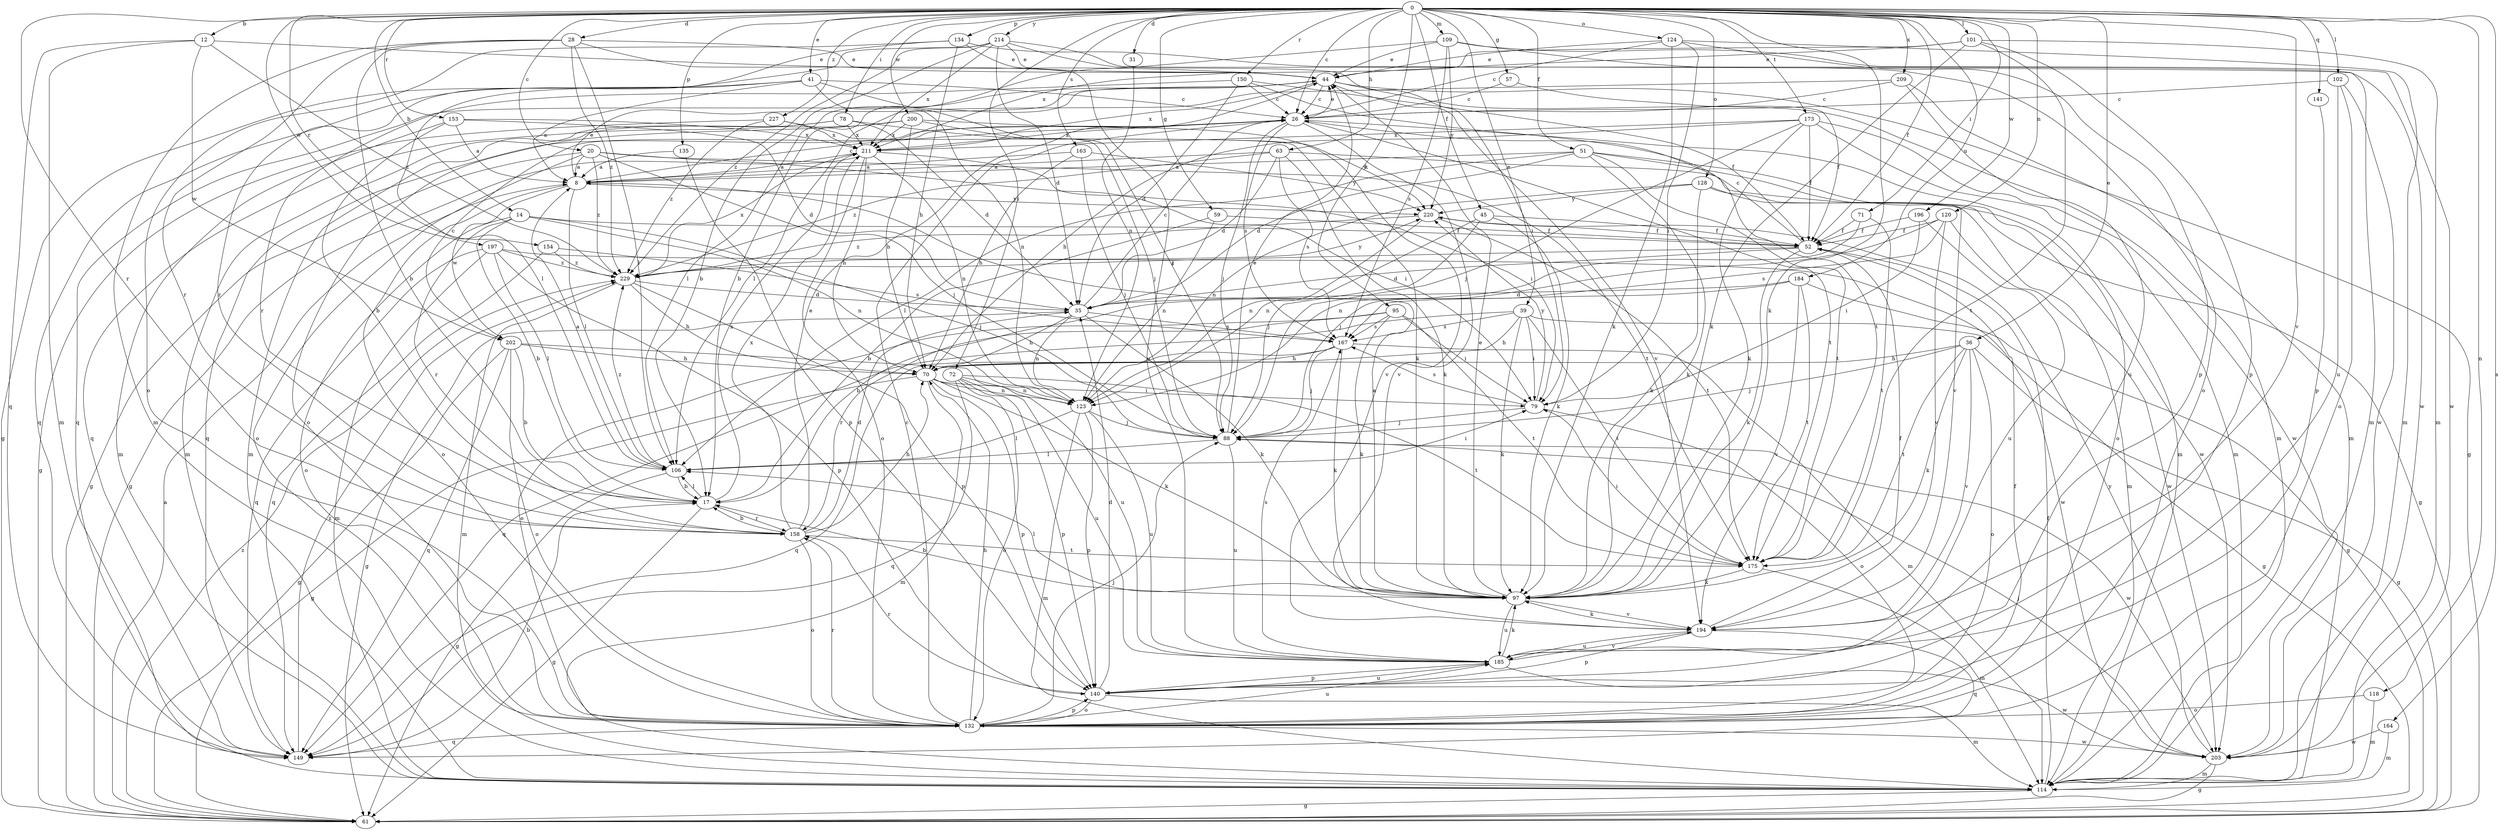 strict digraph  {
0;
8;
12;
14;
17;
20;
26;
28;
31;
35;
36;
39;
41;
44;
45;
51;
52;
57;
59;
61;
63;
70;
71;
72;
78;
79;
88;
95;
97;
101;
102;
106;
109;
114;
118;
120;
123;
124;
128;
132;
134;
135;
140;
141;
149;
150;
153;
154;
158;
163;
164;
167;
173;
175;
184;
185;
194;
196;
197;
200;
202;
203;
209;
211;
214;
220;
227;
229;
0 -> 12  [label=b];
0 -> 14  [label=b];
0 -> 20  [label=c];
0 -> 26  [label=c];
0 -> 28  [label=d];
0 -> 31  [label=d];
0 -> 36  [label=e];
0 -> 39  [label=e];
0 -> 41  [label=e];
0 -> 45  [label=f];
0 -> 51  [label=f];
0 -> 52  [label=f];
0 -> 57  [label=g];
0 -> 59  [label=g];
0 -> 63  [label=h];
0 -> 71  [label=i];
0 -> 72  [label=i];
0 -> 78  [label=i];
0 -> 95  [label=k];
0 -> 97  [label=k];
0 -> 101  [label=l];
0 -> 102  [label=l];
0 -> 109  [label=m];
0 -> 118  [label=n];
0 -> 120  [label=n];
0 -> 124  [label=o];
0 -> 128  [label=o];
0 -> 134  [label=p];
0 -> 135  [label=p];
0 -> 141  [label=q];
0 -> 150  [label=r];
0 -> 153  [label=r];
0 -> 154  [label=r];
0 -> 158  [label=r];
0 -> 163  [label=s];
0 -> 164  [label=s];
0 -> 173  [label=t];
0 -> 184  [label=u];
0 -> 194  [label=v];
0 -> 196  [label=w];
0 -> 197  [label=w];
0 -> 200  [label=w];
0 -> 209  [label=x];
0 -> 214  [label=y];
0 -> 227  [label=z];
8 -> 26  [label=c];
8 -> 44  [label=e];
8 -> 106  [label=l];
8 -> 132  [label=o];
8 -> 202  [label=w];
8 -> 220  [label=y];
12 -> 44  [label=e];
12 -> 114  [label=m];
12 -> 149  [label=q];
12 -> 202  [label=w];
12 -> 229  [label=z];
14 -> 17  [label=b];
14 -> 52  [label=f];
14 -> 88  [label=j];
14 -> 123  [label=n];
14 -> 132  [label=o];
14 -> 158  [label=r];
17 -> 61  [label=g];
17 -> 106  [label=l];
17 -> 158  [label=r];
17 -> 211  [label=x];
20 -> 8  [label=a];
20 -> 61  [label=g];
20 -> 79  [label=i];
20 -> 88  [label=j];
20 -> 132  [label=o];
20 -> 175  [label=t];
20 -> 229  [label=z];
26 -> 44  [label=e];
26 -> 88  [label=j];
26 -> 114  [label=m];
26 -> 149  [label=q];
26 -> 167  [label=s];
26 -> 175  [label=t];
26 -> 194  [label=v];
26 -> 211  [label=x];
28 -> 17  [label=b];
28 -> 44  [label=e];
28 -> 106  [label=l];
28 -> 114  [label=m];
28 -> 158  [label=r];
28 -> 185  [label=u];
28 -> 229  [label=z];
31 -> 123  [label=n];
35 -> 26  [label=c];
35 -> 61  [label=g];
35 -> 70  [label=h];
35 -> 97  [label=k];
35 -> 123  [label=n];
35 -> 167  [label=s];
36 -> 61  [label=g];
36 -> 70  [label=h];
36 -> 88  [label=j];
36 -> 97  [label=k];
36 -> 132  [label=o];
36 -> 175  [label=t];
36 -> 194  [label=v];
39 -> 61  [label=g];
39 -> 70  [label=h];
39 -> 79  [label=i];
39 -> 97  [label=k];
39 -> 149  [label=q];
39 -> 167  [label=s];
39 -> 175  [label=t];
41 -> 8  [label=a];
41 -> 26  [label=c];
41 -> 88  [label=j];
41 -> 106  [label=l];
41 -> 123  [label=n];
41 -> 149  [label=q];
44 -> 26  [label=c];
44 -> 61  [label=g];
44 -> 106  [label=l];
44 -> 114  [label=m];
44 -> 149  [label=q];
44 -> 194  [label=v];
44 -> 211  [label=x];
45 -> 52  [label=f];
45 -> 88  [label=j];
45 -> 97  [label=k];
45 -> 123  [label=n];
51 -> 8  [label=a];
51 -> 35  [label=d];
51 -> 97  [label=k];
51 -> 106  [label=l];
51 -> 132  [label=o];
51 -> 175  [label=t];
51 -> 194  [label=v];
52 -> 26  [label=c];
52 -> 35  [label=d];
52 -> 97  [label=k];
52 -> 229  [label=z];
57 -> 26  [label=c];
57 -> 52  [label=f];
59 -> 17  [label=b];
59 -> 52  [label=f];
59 -> 123  [label=n];
61 -> 8  [label=a];
61 -> 229  [label=z];
63 -> 8  [label=a];
63 -> 35  [label=d];
63 -> 97  [label=k];
63 -> 167  [label=s];
63 -> 203  [label=w];
63 -> 229  [label=z];
70 -> 61  [label=g];
70 -> 79  [label=i];
70 -> 97  [label=k];
70 -> 114  [label=m];
70 -> 123  [label=n];
70 -> 140  [label=p];
71 -> 52  [label=f];
71 -> 123  [label=n];
71 -> 175  [label=t];
72 -> 123  [label=n];
72 -> 132  [label=o];
72 -> 140  [label=p];
72 -> 149  [label=q];
72 -> 175  [label=t];
72 -> 185  [label=u];
78 -> 35  [label=d];
78 -> 114  [label=m];
78 -> 149  [label=q];
78 -> 211  [label=x];
78 -> 220  [label=y];
79 -> 88  [label=j];
79 -> 132  [label=o];
79 -> 167  [label=s];
79 -> 220  [label=y];
88 -> 44  [label=e];
88 -> 106  [label=l];
88 -> 185  [label=u];
88 -> 203  [label=w];
95 -> 79  [label=i];
95 -> 97  [label=k];
95 -> 132  [label=o];
95 -> 158  [label=r];
95 -> 167  [label=s];
95 -> 175  [label=t];
97 -> 8  [label=a];
97 -> 17  [label=b];
97 -> 44  [label=e];
97 -> 106  [label=l];
97 -> 185  [label=u];
97 -> 194  [label=v];
101 -> 44  [label=e];
101 -> 97  [label=k];
101 -> 114  [label=m];
101 -> 140  [label=p];
101 -> 175  [label=t];
101 -> 211  [label=x];
102 -> 26  [label=c];
102 -> 132  [label=o];
102 -> 185  [label=u];
102 -> 203  [label=w];
106 -> 8  [label=a];
106 -> 17  [label=b];
106 -> 61  [label=g];
106 -> 79  [label=i];
106 -> 229  [label=z];
109 -> 17  [label=b];
109 -> 44  [label=e];
109 -> 132  [label=o];
109 -> 167  [label=s];
109 -> 203  [label=w];
109 -> 220  [label=y];
114 -> 52  [label=f];
114 -> 61  [label=g];
118 -> 114  [label=m];
118 -> 132  [label=o];
120 -> 52  [label=f];
120 -> 88  [label=j];
120 -> 167  [label=s];
120 -> 194  [label=v];
120 -> 203  [label=w];
123 -> 88  [label=j];
123 -> 106  [label=l];
123 -> 114  [label=m];
123 -> 140  [label=p];
123 -> 185  [label=u];
124 -> 26  [label=c];
124 -> 44  [label=e];
124 -> 79  [label=i];
124 -> 97  [label=k];
124 -> 114  [label=m];
124 -> 140  [label=p];
128 -> 61  [label=g];
128 -> 97  [label=k];
128 -> 114  [label=m];
128 -> 123  [label=n];
128 -> 220  [label=y];
132 -> 26  [label=c];
132 -> 52  [label=f];
132 -> 70  [label=h];
132 -> 88  [label=j];
132 -> 140  [label=p];
132 -> 149  [label=q];
132 -> 158  [label=r];
132 -> 185  [label=u];
132 -> 203  [label=w];
134 -> 44  [label=e];
134 -> 70  [label=h];
134 -> 132  [label=o];
134 -> 158  [label=r];
134 -> 203  [label=w];
135 -> 8  [label=a];
135 -> 140  [label=p];
140 -> 35  [label=d];
140 -> 114  [label=m];
140 -> 132  [label=o];
140 -> 158  [label=r];
140 -> 185  [label=u];
141 -> 140  [label=p];
149 -> 17  [label=b];
149 -> 229  [label=z];
150 -> 26  [label=c];
150 -> 35  [label=d];
150 -> 52  [label=f];
150 -> 158  [label=r];
150 -> 175  [label=t];
153 -> 8  [label=a];
153 -> 17  [label=b];
153 -> 35  [label=d];
153 -> 114  [label=m];
153 -> 211  [label=x];
154 -> 149  [label=q];
154 -> 167  [label=s];
154 -> 229  [label=z];
158 -> 17  [label=b];
158 -> 35  [label=d];
158 -> 44  [label=e];
158 -> 70  [label=h];
158 -> 132  [label=o];
158 -> 175  [label=t];
158 -> 211  [label=x];
163 -> 8  [label=a];
163 -> 70  [label=h];
163 -> 88  [label=j];
163 -> 220  [label=y];
164 -> 114  [label=m];
164 -> 203  [label=w];
167 -> 70  [label=h];
167 -> 88  [label=j];
167 -> 97  [label=k];
167 -> 114  [label=m];
167 -> 149  [label=q];
173 -> 52  [label=f];
173 -> 70  [label=h];
173 -> 88  [label=j];
173 -> 97  [label=k];
173 -> 114  [label=m];
173 -> 203  [label=w];
173 -> 211  [label=x];
175 -> 79  [label=i];
175 -> 97  [label=k];
175 -> 114  [label=m];
184 -> 17  [label=b];
184 -> 35  [label=d];
184 -> 61  [label=g];
184 -> 175  [label=t];
184 -> 194  [label=v];
185 -> 97  [label=k];
185 -> 140  [label=p];
185 -> 167  [label=s];
185 -> 194  [label=v];
185 -> 203  [label=w];
194 -> 52  [label=f];
194 -> 97  [label=k];
194 -> 140  [label=p];
194 -> 149  [label=q];
194 -> 185  [label=u];
196 -> 52  [label=f];
196 -> 79  [label=i];
196 -> 185  [label=u];
197 -> 106  [label=l];
197 -> 114  [label=m];
197 -> 140  [label=p];
197 -> 149  [label=q];
197 -> 203  [label=w];
197 -> 229  [label=z];
200 -> 70  [label=h];
200 -> 88  [label=j];
200 -> 114  [label=m];
200 -> 132  [label=o];
200 -> 194  [label=v];
200 -> 211  [label=x];
202 -> 17  [label=b];
202 -> 26  [label=c];
202 -> 61  [label=g];
202 -> 70  [label=h];
202 -> 132  [label=o];
202 -> 149  [label=q];
202 -> 185  [label=u];
203 -> 61  [label=g];
203 -> 88  [label=j];
203 -> 114  [label=m];
203 -> 220  [label=y];
209 -> 26  [label=c];
209 -> 106  [label=l];
209 -> 114  [label=m];
209 -> 185  [label=u];
211 -> 8  [label=a];
211 -> 61  [label=g];
211 -> 70  [label=h];
211 -> 79  [label=i];
211 -> 123  [label=n];
211 -> 132  [label=o];
214 -> 17  [label=b];
214 -> 35  [label=d];
214 -> 44  [label=e];
214 -> 61  [label=g];
214 -> 79  [label=i];
214 -> 114  [label=m];
214 -> 211  [label=x];
214 -> 229  [label=z];
220 -> 52  [label=f];
220 -> 123  [label=n];
220 -> 175  [label=t];
220 -> 229  [label=z];
227 -> 61  [label=g];
227 -> 97  [label=k];
227 -> 211  [label=x];
227 -> 229  [label=z];
229 -> 35  [label=d];
229 -> 70  [label=h];
229 -> 114  [label=m];
229 -> 140  [label=p];
229 -> 211  [label=x];
229 -> 220  [label=y];
}
